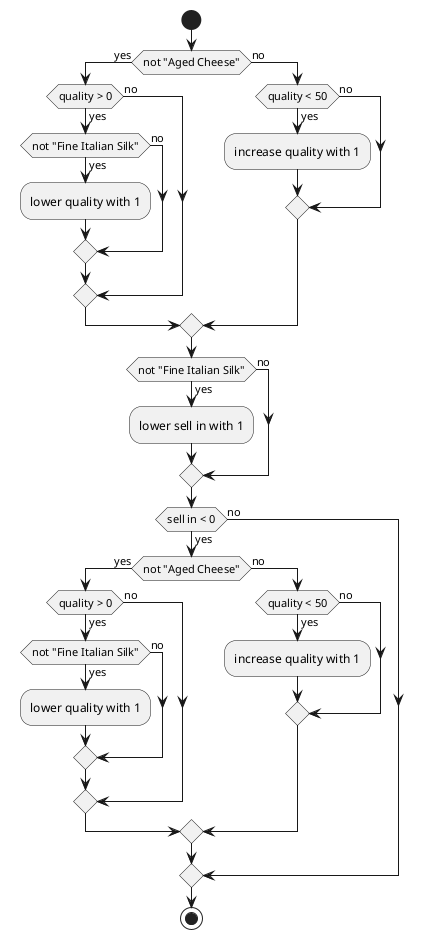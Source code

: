 @startuml

skinparam backgroundColor transparent

start

if (not "Aged Cheese") then (yes)
    if (quality > 0) then (yes)
        if (not "Fine Italian Silk") then (yes)
            :lower quality with 1;
        else (no)
        endif
    else (no)
    endif
else (no)
    if (quality < 50) then (yes)
        :increase quality with 1;
    else (no)
    endif
endif

if (not "Fine Italian Silk") then (yes)
    :lower sell in with 1;
else (no)
endif

if (sell in < 0) then (yes)
    if (not "Aged Cheese") then (yes)
        if (quality > 0) then (yes)
            if (not "Fine Italian Silk") then (yes)
                :lower quality with 1;
            else (no)
            endif
        else (no)
        endif
    else (no)
        if (quality < 50) then (yes)
            :increase quality with 1;
        else (no)
        endif
    endif
else (no)
endif

stop

@enduml
